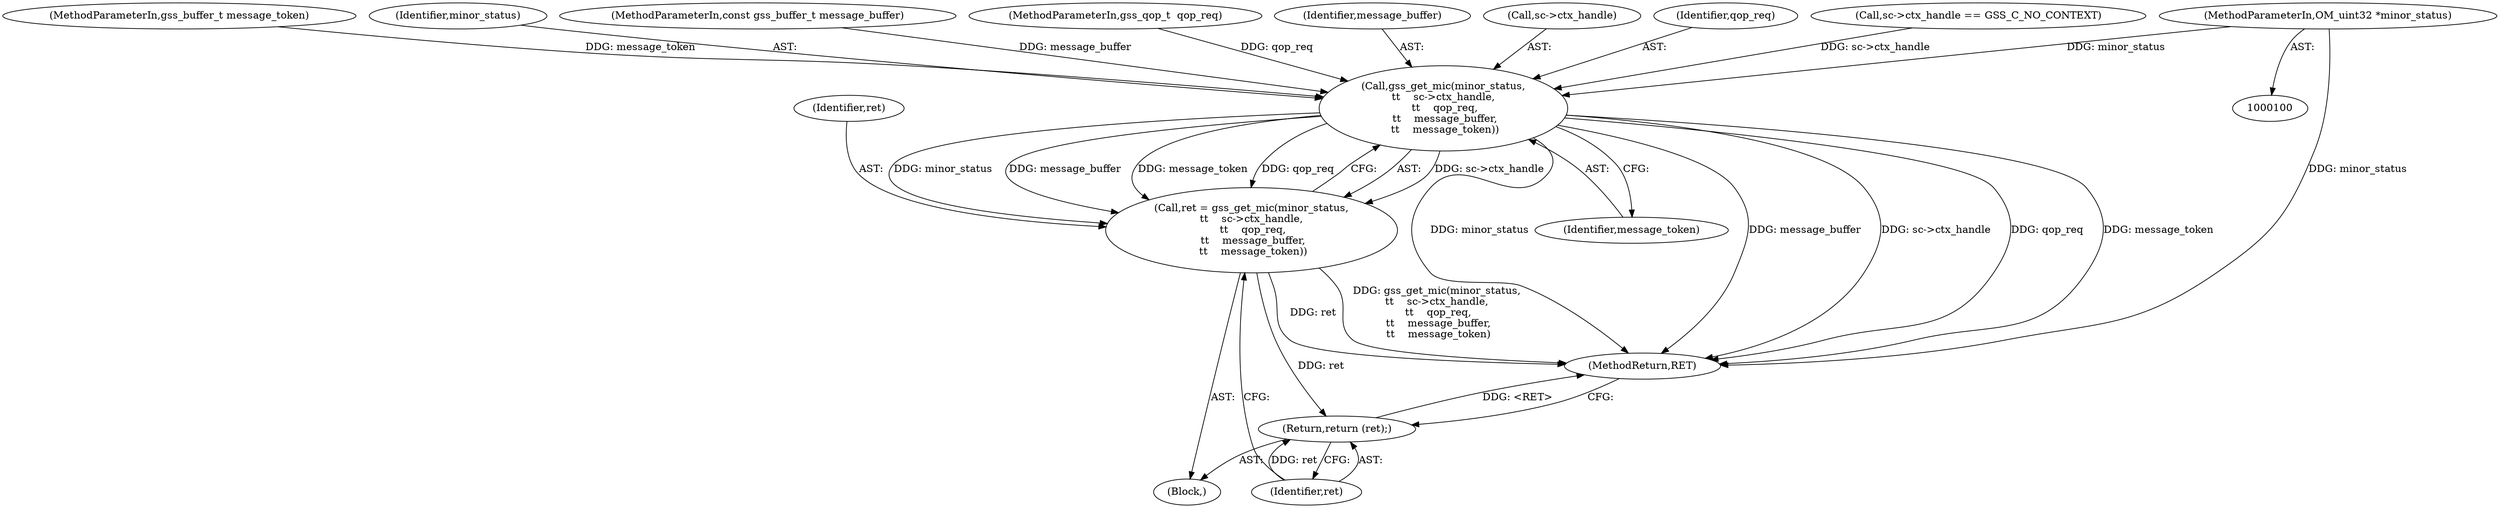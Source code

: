 digraph "0_krb5_b51b33f2bc5d1497ddf5bd107f791c101695000d_8@pointer" {
"1000101" [label="(MethodParameterIn,OM_uint32 *minor_status)"];
"1000124" [label="(Call,gss_get_mic(minor_status,\n\t\t    sc->ctx_handle,\n \t\t    qop_req,\n \t\t    message_buffer,\n \t\t    message_token))"];
"1000122" [label="(Call,ret = gss_get_mic(minor_status,\n\t\t    sc->ctx_handle,\n \t\t    qop_req,\n \t\t    message_buffer,\n \t\t    message_token))"];
"1000132" [label="(Return,return (ret);)"];
"1000122" [label="(Call,ret = gss_get_mic(minor_status,\n\t\t    sc->ctx_handle,\n \t\t    qop_req,\n \t\t    message_buffer,\n \t\t    message_token))"];
"1000106" [label="(Block,)"];
"1000105" [label="(MethodParameterIn,gss_buffer_t message_token)"];
"1000125" [label="(Identifier,minor_status)"];
"1000101" [label="(MethodParameterIn,OM_uint32 *minor_status)"];
"1000131" [label="(Identifier,message_token)"];
"1000104" [label="(MethodParameterIn,const gss_buffer_t message_buffer)"];
"1000123" [label="(Identifier,ret)"];
"1000133" [label="(Identifier,ret)"];
"1000103" [label="(MethodParameterIn,gss_qop_t  qop_req)"];
"1000130" [label="(Identifier,message_buffer)"];
"1000124" [label="(Call,gss_get_mic(minor_status,\n\t\t    sc->ctx_handle,\n \t\t    qop_req,\n \t\t    message_buffer,\n \t\t    message_token))"];
"1000126" [label="(Call,sc->ctx_handle)"];
"1000129" [label="(Identifier,qop_req)"];
"1000134" [label="(MethodReturn,RET)"];
"1000132" [label="(Return,return (ret);)"];
"1000115" [label="(Call,sc->ctx_handle == GSS_C_NO_CONTEXT)"];
"1000101" -> "1000100"  [label="AST: "];
"1000101" -> "1000134"  [label="DDG: minor_status"];
"1000101" -> "1000124"  [label="DDG: minor_status"];
"1000124" -> "1000122"  [label="AST: "];
"1000124" -> "1000131"  [label="CFG: "];
"1000125" -> "1000124"  [label="AST: "];
"1000126" -> "1000124"  [label="AST: "];
"1000129" -> "1000124"  [label="AST: "];
"1000130" -> "1000124"  [label="AST: "];
"1000131" -> "1000124"  [label="AST: "];
"1000122" -> "1000124"  [label="CFG: "];
"1000124" -> "1000134"  [label="DDG: minor_status"];
"1000124" -> "1000134"  [label="DDG: message_buffer"];
"1000124" -> "1000134"  [label="DDG: sc->ctx_handle"];
"1000124" -> "1000134"  [label="DDG: qop_req"];
"1000124" -> "1000134"  [label="DDG: message_token"];
"1000124" -> "1000122"  [label="DDG: sc->ctx_handle"];
"1000124" -> "1000122"  [label="DDG: minor_status"];
"1000124" -> "1000122"  [label="DDG: message_buffer"];
"1000124" -> "1000122"  [label="DDG: message_token"];
"1000124" -> "1000122"  [label="DDG: qop_req"];
"1000115" -> "1000124"  [label="DDG: sc->ctx_handle"];
"1000103" -> "1000124"  [label="DDG: qop_req"];
"1000104" -> "1000124"  [label="DDG: message_buffer"];
"1000105" -> "1000124"  [label="DDG: message_token"];
"1000122" -> "1000106"  [label="AST: "];
"1000123" -> "1000122"  [label="AST: "];
"1000133" -> "1000122"  [label="CFG: "];
"1000122" -> "1000134"  [label="DDG: ret"];
"1000122" -> "1000134"  [label="DDG: gss_get_mic(minor_status,\n\t\t    sc->ctx_handle,\n \t\t    qop_req,\n \t\t    message_buffer,\n \t\t    message_token)"];
"1000122" -> "1000132"  [label="DDG: ret"];
"1000132" -> "1000106"  [label="AST: "];
"1000132" -> "1000133"  [label="CFG: "];
"1000133" -> "1000132"  [label="AST: "];
"1000134" -> "1000132"  [label="CFG: "];
"1000132" -> "1000134"  [label="DDG: <RET>"];
"1000133" -> "1000132"  [label="DDG: ret"];
}
